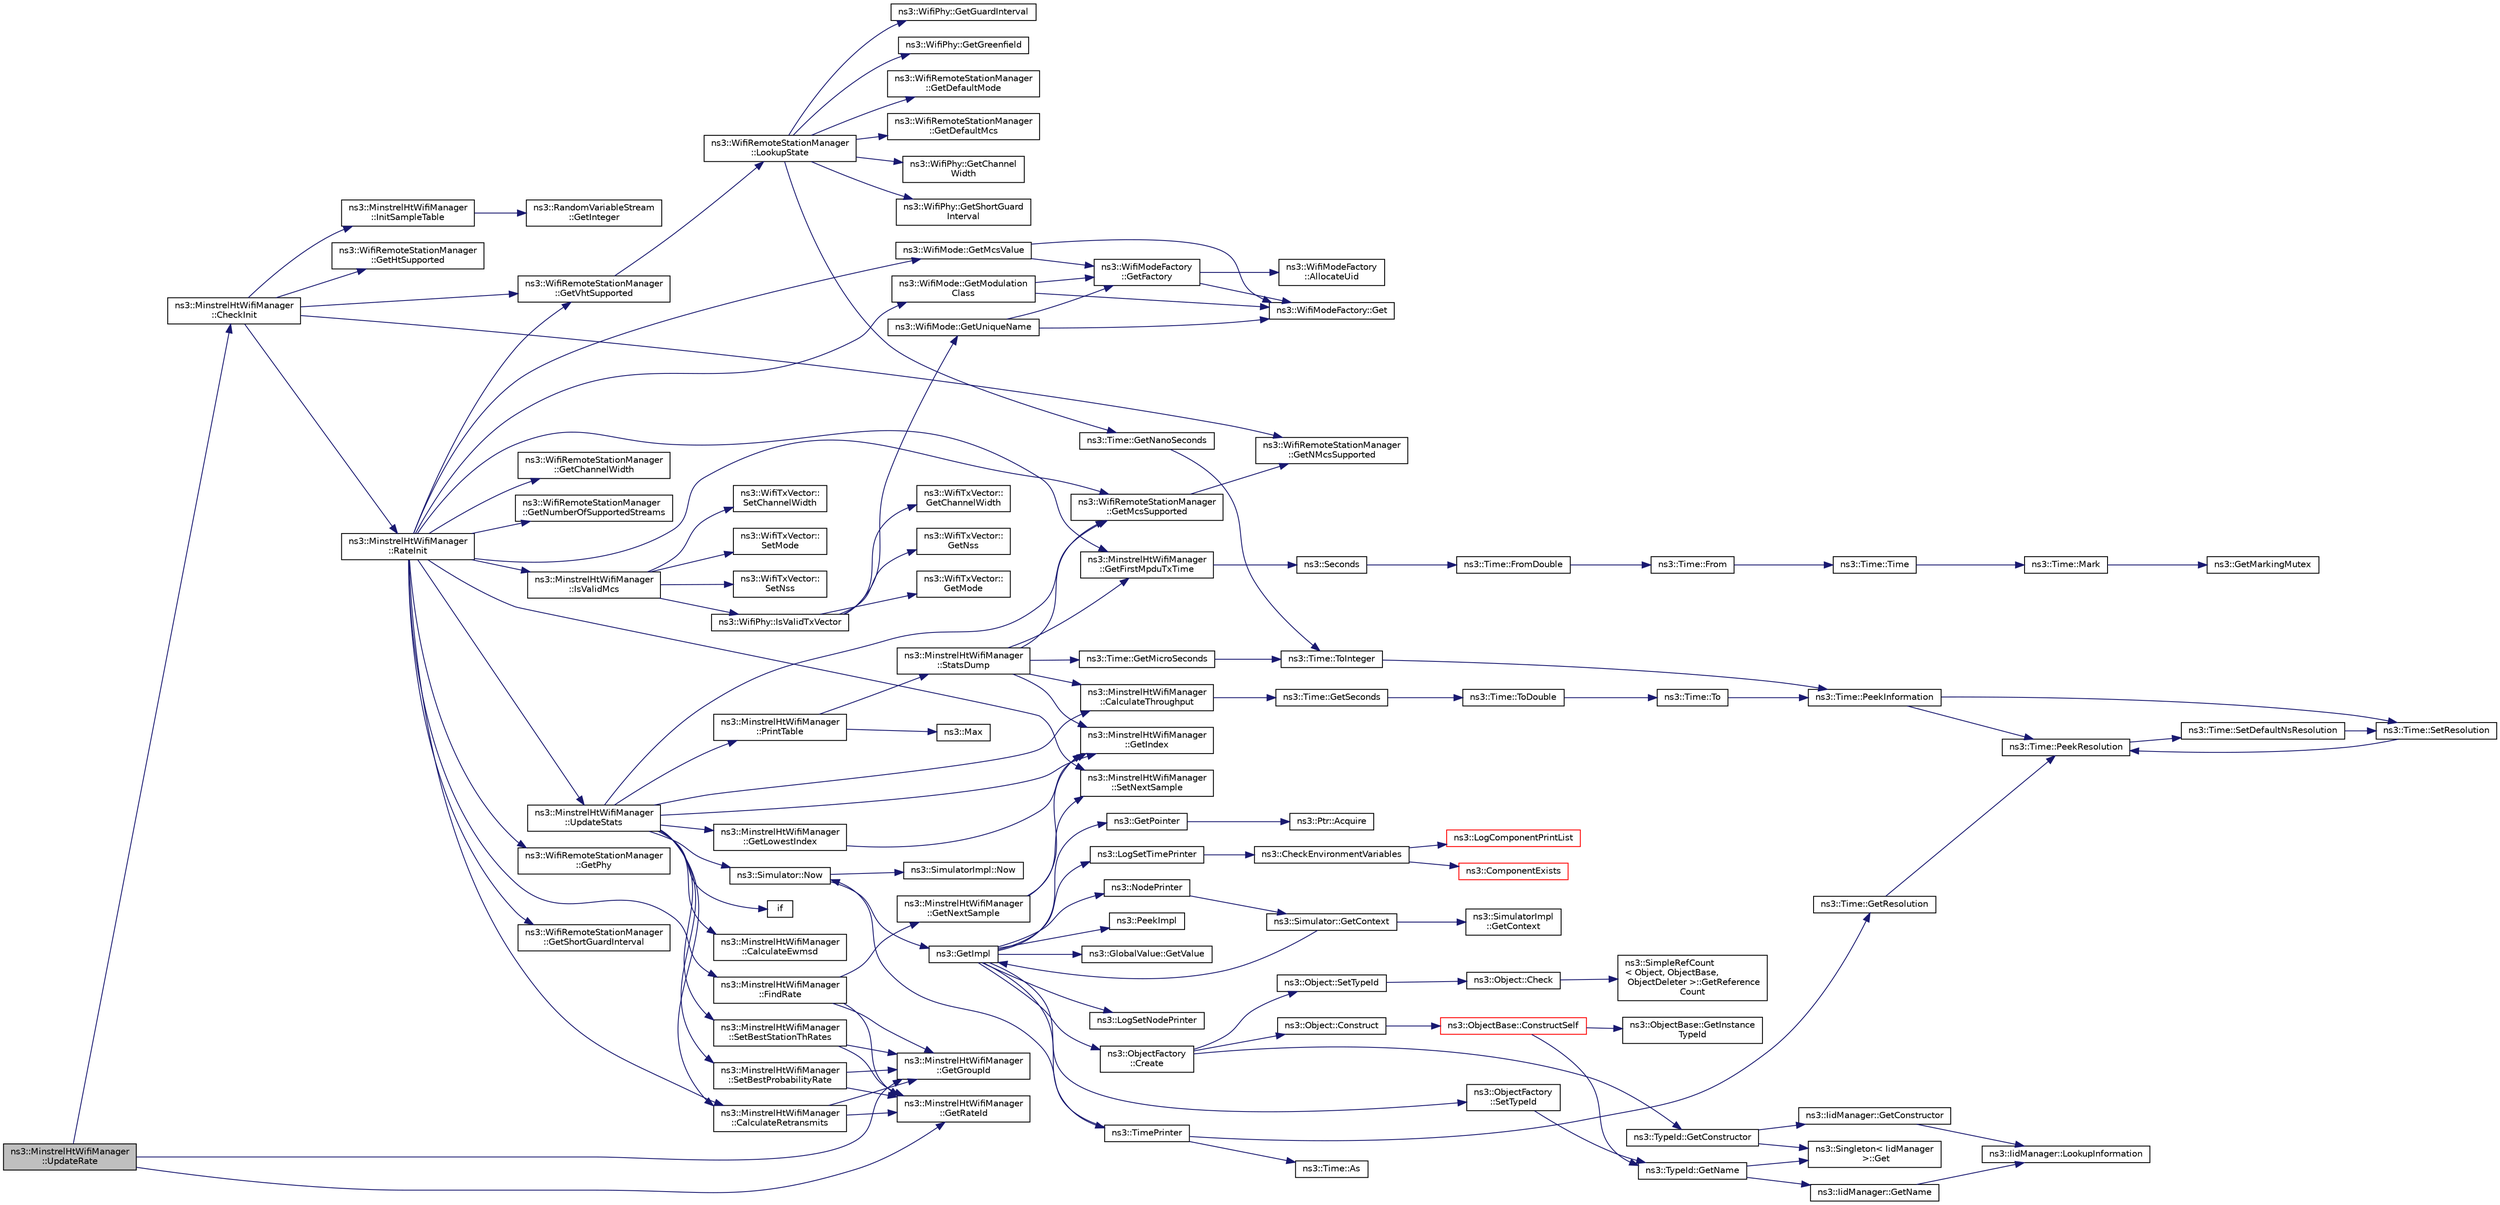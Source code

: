digraph "ns3::MinstrelHtWifiManager::UpdateRate"
{
  edge [fontname="Helvetica",fontsize="10",labelfontname="Helvetica",labelfontsize="10"];
  node [fontname="Helvetica",fontsize="10",shape=record];
  rankdir="LR";
  Node1 [label="ns3::MinstrelHtWifiManager\l::UpdateRate",height=0.2,width=0.4,color="black", fillcolor="grey75", style="filled", fontcolor="black"];
  Node1 -> Node2 [color="midnightblue",fontsize="10",style="solid"];
  Node2 [label="ns3::MinstrelHtWifiManager\l::CheckInit",height=0.2,width=0.4,color="black", fillcolor="white", style="filled",URL="$dd/d09/classns3_1_1MinstrelHtWifiManager.html#a7f94804a34efa6121bdfd5d01ac34694"];
  Node2 -> Node3 [color="midnightblue",fontsize="10",style="solid"];
  Node3 [label="ns3::WifiRemoteStationManager\l::GetHtSupported",height=0.2,width=0.4,color="black", fillcolor="white", style="filled",URL="$d6/d65/classns3_1_1WifiRemoteStationManager.html#a84f0f86ec191bd3a00c531f1e9639f96"];
  Node2 -> Node4 [color="midnightblue",fontsize="10",style="solid"];
  Node4 [label="ns3::WifiRemoteStationManager\l::GetVhtSupported",height=0.2,width=0.4,color="black", fillcolor="white", style="filled",URL="$d6/d65/classns3_1_1WifiRemoteStationManager.html#aecf5ed3203b9b55cd831696a08daa5fe"];
  Node4 -> Node5 [color="midnightblue",fontsize="10",style="solid"];
  Node5 [label="ns3::WifiRemoteStationManager\l::LookupState",height=0.2,width=0.4,color="black", fillcolor="white", style="filled",URL="$d6/d65/classns3_1_1WifiRemoteStationManager.html#aa92633f587338f32789e9210c82c6815"];
  Node5 -> Node6 [color="midnightblue",fontsize="10",style="solid"];
  Node6 [label="ns3::WifiRemoteStationManager\l::GetDefaultMode",height=0.2,width=0.4,color="black", fillcolor="white", style="filled",URL="$d6/d65/classns3_1_1WifiRemoteStationManager.html#a54cc63cdbc8067b7f737be74a9e0081c"];
  Node5 -> Node7 [color="midnightblue",fontsize="10",style="solid"];
  Node7 [label="ns3::WifiRemoteStationManager\l::GetDefaultMcs",height=0.2,width=0.4,color="black", fillcolor="white", style="filled",URL="$d6/d65/classns3_1_1WifiRemoteStationManager.html#ac088d1a4943d51a3fa0a9fbf42fdf961"];
  Node5 -> Node8 [color="midnightblue",fontsize="10",style="solid"];
  Node8 [label="ns3::WifiPhy::GetChannel\lWidth",height=0.2,width=0.4,color="black", fillcolor="white", style="filled",URL="$d6/d5a/classns3_1_1WifiPhy.html#a4a5d5009b3b3308f2baeed42a2007189"];
  Node5 -> Node9 [color="midnightblue",fontsize="10",style="solid"];
  Node9 [label="ns3::WifiPhy::GetShortGuard\lInterval",height=0.2,width=0.4,color="black", fillcolor="white", style="filled",URL="$d6/d5a/classns3_1_1WifiPhy.html#ae907e448ace9df4d647c8f97bbec23fc"];
  Node5 -> Node10 [color="midnightblue",fontsize="10",style="solid"];
  Node10 [label="ns3::WifiPhy::GetGuardInterval",height=0.2,width=0.4,color="black", fillcolor="white", style="filled",URL="$d6/d5a/classns3_1_1WifiPhy.html#adb22fbf368dfbf0864f08319d8fcb86e"];
  Node5 -> Node11 [color="midnightblue",fontsize="10",style="solid"];
  Node11 [label="ns3::Time::GetNanoSeconds",height=0.2,width=0.4,color="black", fillcolor="white", style="filled",URL="$dc/d04/classns3_1_1Time.html#a2fdb7bf0e1f5cd93b6149cb37bbb7f08"];
  Node11 -> Node12 [color="midnightblue",fontsize="10",style="solid"];
  Node12 [label="ns3::Time::ToInteger",height=0.2,width=0.4,color="black", fillcolor="white", style="filled",URL="$dc/d04/classns3_1_1Time.html#a0c9c8fb9ec7222c7799c1081f14f6031"];
  Node12 -> Node13 [color="midnightblue",fontsize="10",style="solid"];
  Node13 [label="ns3::Time::PeekInformation",height=0.2,width=0.4,color="black", fillcolor="white", style="filled",URL="$dc/d04/classns3_1_1Time.html#a0b023c55c20582aa7c1781aacf128034"];
  Node13 -> Node14 [color="midnightblue",fontsize="10",style="solid"];
  Node14 [label="ns3::Time::PeekResolution",height=0.2,width=0.4,color="black", fillcolor="white", style="filled",URL="$dc/d04/classns3_1_1Time.html#a963e53522278fcbdf1ab9f7adbd0f5d6"];
  Node14 -> Node15 [color="midnightblue",fontsize="10",style="solid"];
  Node15 [label="ns3::Time::SetDefaultNsResolution",height=0.2,width=0.4,color="black", fillcolor="white", style="filled",URL="$dc/d04/classns3_1_1Time.html#a6a872e62f71dfa817fef2c549473d980"];
  Node15 -> Node16 [color="midnightblue",fontsize="10",style="solid"];
  Node16 [label="ns3::Time::SetResolution",height=0.2,width=0.4,color="black", fillcolor="white", style="filled",URL="$dc/d04/classns3_1_1Time.html#ac89165ba7715b66017a49c718f4aef09"];
  Node16 -> Node14 [color="midnightblue",fontsize="10",style="solid"];
  Node13 -> Node16 [color="midnightblue",fontsize="10",style="solid"];
  Node5 -> Node17 [color="midnightblue",fontsize="10",style="solid"];
  Node17 [label="ns3::WifiPhy::GetGreenfield",height=0.2,width=0.4,color="black", fillcolor="white", style="filled",URL="$d6/d5a/classns3_1_1WifiPhy.html#ad7d61a882a8bd1ece3bcb76eeb600d28"];
  Node2 -> Node18 [color="midnightblue",fontsize="10",style="solid"];
  Node18 [label="ns3::WifiRemoteStationManager\l::GetNMcsSupported",height=0.2,width=0.4,color="black", fillcolor="white", style="filled",URL="$d6/d65/classns3_1_1WifiRemoteStationManager.html#a3b4fd7e5c50dfe3270831ad38de180e9"];
  Node2 -> Node19 [color="midnightblue",fontsize="10",style="solid"];
  Node19 [label="ns3::MinstrelHtWifiManager\l::InitSampleTable",height=0.2,width=0.4,color="black", fillcolor="white", style="filled",URL="$dd/d09/classns3_1_1MinstrelHtWifiManager.html#a073d213169fe62c797ceb92ad999dcb0"];
  Node19 -> Node20 [color="midnightblue",fontsize="10",style="solid"];
  Node20 [label="ns3::RandomVariableStream\l::GetInteger",height=0.2,width=0.4,color="black", fillcolor="white", style="filled",URL="$dc/daa/classns3_1_1RandomVariableStream.html#a66cd94e6305ce7f000f1a9ff0fcb9aef",tooltip="Get the next random value as an integer drawn from the distribution. "];
  Node2 -> Node21 [color="midnightblue",fontsize="10",style="solid"];
  Node21 [label="ns3::MinstrelHtWifiManager\l::RateInit",height=0.2,width=0.4,color="black", fillcolor="white", style="filled",URL="$dd/d09/classns3_1_1MinstrelHtWifiManager.html#a3b59b889db624539c6d5af89fa5e9f74"];
  Node21 -> Node4 [color="midnightblue",fontsize="10",style="solid"];
  Node21 -> Node22 [color="midnightblue",fontsize="10",style="solid"];
  Node22 [label="ns3::WifiRemoteStationManager\l::GetShortGuardInterval",height=0.2,width=0.4,color="black", fillcolor="white", style="filled",URL="$d6/d65/classns3_1_1WifiRemoteStationManager.html#aa55f6cb04128c88710119c8289f1b17e"];
  Node21 -> Node23 [color="midnightblue",fontsize="10",style="solid"];
  Node23 [label="ns3::WifiRemoteStationManager\l::GetChannelWidth",height=0.2,width=0.4,color="black", fillcolor="white", style="filled",URL="$d6/d65/classns3_1_1WifiRemoteStationManager.html#a918213c5b9fa629c4986f6d90521bbd4"];
  Node21 -> Node24 [color="midnightblue",fontsize="10",style="solid"];
  Node24 [label="ns3::WifiRemoteStationManager\l::GetNumberOfSupportedStreams",height=0.2,width=0.4,color="black", fillcolor="white", style="filled",URL="$d6/d65/classns3_1_1WifiRemoteStationManager.html#a5b08585f67c512242a2f3a53eeedade3"];
  Node21 -> Node25 [color="midnightblue",fontsize="10",style="solid"];
  Node25 [label="ns3::WifiRemoteStationManager\l::GetMcsSupported",height=0.2,width=0.4,color="black", fillcolor="white", style="filled",URL="$d6/d65/classns3_1_1WifiRemoteStationManager.html#af21ecff608cea2837c1af9385bbe6e4e"];
  Node25 -> Node18 [color="midnightblue",fontsize="10",style="solid"];
  Node21 -> Node26 [color="midnightblue",fontsize="10",style="solid"];
  Node26 [label="ns3::WifiMode::GetMcsValue",height=0.2,width=0.4,color="black", fillcolor="white", style="filled",URL="$d5/d56/classns3_1_1WifiMode.html#acd40f9e0edfc1e2c4462bd016a08f160"];
  Node26 -> Node27 [color="midnightblue",fontsize="10",style="solid"];
  Node27 [label="ns3::WifiModeFactory\l::GetFactory",height=0.2,width=0.4,color="black", fillcolor="white", style="filled",URL="$d2/dcd/classns3_1_1WifiModeFactory.html#a9c6f695d733355dee8d74bd1709868fc"];
  Node27 -> Node28 [color="midnightblue",fontsize="10",style="solid"];
  Node28 [label="ns3::WifiModeFactory\l::AllocateUid",height=0.2,width=0.4,color="black", fillcolor="white", style="filled",URL="$d2/dcd/classns3_1_1WifiModeFactory.html#a89a9c38617bd3f7be4a8919ce9675996"];
  Node27 -> Node29 [color="midnightblue",fontsize="10",style="solid"];
  Node29 [label="ns3::WifiModeFactory::Get",height=0.2,width=0.4,color="black", fillcolor="white", style="filled",URL="$d2/dcd/classns3_1_1WifiModeFactory.html#a3086868810ff4347e31c63027726f544"];
  Node26 -> Node29 [color="midnightblue",fontsize="10",style="solid"];
  Node21 -> Node30 [color="midnightblue",fontsize="10",style="solid"];
  Node30 [label="ns3::WifiMode::GetModulation\lClass",height=0.2,width=0.4,color="black", fillcolor="white", style="filled",URL="$d5/d56/classns3_1_1WifiMode.html#a7941cd2a0bc8d2ba68ba6a12c7e2c42a"];
  Node30 -> Node27 [color="midnightblue",fontsize="10",style="solid"];
  Node30 -> Node29 [color="midnightblue",fontsize="10",style="solid"];
  Node21 -> Node31 [color="midnightblue",fontsize="10",style="solid"];
  Node31 [label="ns3::MinstrelHtWifiManager\l::IsValidMcs",height=0.2,width=0.4,color="black", fillcolor="white", style="filled",URL="$dd/d09/classns3_1_1MinstrelHtWifiManager.html#a6e96fca0f8a7295e41cdbeea9d7dae32",tooltip="Check the validity of a combination of number of streams, chWidth and mode. "];
  Node31 -> Node32 [color="midnightblue",fontsize="10",style="solid"];
  Node32 [label="ns3::WifiTxVector::\lSetNss",height=0.2,width=0.4,color="black", fillcolor="white", style="filled",URL="$d0/d58/classns3_1_1WifiTxVector.html#af6b333491a8b20c064d8d1ad35381194"];
  Node31 -> Node33 [color="midnightblue",fontsize="10",style="solid"];
  Node33 [label="ns3::WifiTxVector::\lSetChannelWidth",height=0.2,width=0.4,color="black", fillcolor="white", style="filled",URL="$d0/d58/classns3_1_1WifiTxVector.html#a0af265bb9df36ba4012847160a23741d"];
  Node31 -> Node34 [color="midnightblue",fontsize="10",style="solid"];
  Node34 [label="ns3::WifiTxVector::\lSetMode",height=0.2,width=0.4,color="black", fillcolor="white", style="filled",URL="$d0/d58/classns3_1_1WifiTxVector.html#af39f17fec348c22f8c963bcb6bb5fc53"];
  Node31 -> Node35 [color="midnightblue",fontsize="10",style="solid"];
  Node35 [label="ns3::WifiPhy::IsValidTxVector",height=0.2,width=0.4,color="black", fillcolor="white", style="filled",URL="$d6/d5a/classns3_1_1WifiPhy.html#a2df962f7fd9468b514ea16d5fbed97f6"];
  Node35 -> Node36 [color="midnightblue",fontsize="10",style="solid"];
  Node36 [label="ns3::WifiTxVector::\lGetChannelWidth",height=0.2,width=0.4,color="black", fillcolor="white", style="filled",URL="$d0/d58/classns3_1_1WifiTxVector.html#a1f8bfa51778a3e217581eb665f059564"];
  Node35 -> Node37 [color="midnightblue",fontsize="10",style="solid"];
  Node37 [label="ns3::WifiTxVector::\lGetNss",height=0.2,width=0.4,color="black", fillcolor="white", style="filled",URL="$d0/d58/classns3_1_1WifiTxVector.html#aa710c8455a710574b0c297d9ffdee004"];
  Node35 -> Node38 [color="midnightblue",fontsize="10",style="solid"];
  Node38 [label="ns3::WifiTxVector::\lGetMode",height=0.2,width=0.4,color="black", fillcolor="white", style="filled",URL="$d0/d58/classns3_1_1WifiTxVector.html#a497b1f11cad4b8b26251dfa07c9ad1d6"];
  Node35 -> Node39 [color="midnightblue",fontsize="10",style="solid"];
  Node39 [label="ns3::WifiMode::GetUniqueName",height=0.2,width=0.4,color="black", fillcolor="white", style="filled",URL="$d5/d56/classns3_1_1WifiMode.html#a18e0a33034f484d3ca8c0497d3ea1dc7"];
  Node39 -> Node27 [color="midnightblue",fontsize="10",style="solid"];
  Node39 -> Node29 [color="midnightblue",fontsize="10",style="solid"];
  Node21 -> Node40 [color="midnightblue",fontsize="10",style="solid"];
  Node40 [label="ns3::WifiRemoteStationManager\l::GetPhy",height=0.2,width=0.4,color="black", fillcolor="white", style="filled",URL="$d6/d65/classns3_1_1WifiRemoteStationManager.html#ab92b49cf78e0b72a51f5d13a1f15e242"];
  Node21 -> Node41 [color="midnightblue",fontsize="10",style="solid"];
  Node41 [label="ns3::MinstrelHtWifiManager\l::GetFirstMpduTxTime",height=0.2,width=0.4,color="black", fillcolor="white", style="filled",URL="$dd/d09/classns3_1_1MinstrelHtWifiManager.html#a53308ad39a550d0972aad572b3566ec5",tooltip="Obtain the TXtime saved in the group information. "];
  Node41 -> Node42 [color="midnightblue",fontsize="10",style="solid"];
  Node42 [label="ns3::Seconds",height=0.2,width=0.4,color="black", fillcolor="white", style="filled",URL="$d1/dec/group__timecivil.html#ga33c34b816f8ff6628e33d5c8e9713b9e"];
  Node42 -> Node43 [color="midnightblue",fontsize="10",style="solid"];
  Node43 [label="ns3::Time::FromDouble",height=0.2,width=0.4,color="black", fillcolor="white", style="filled",URL="$dc/d04/classns3_1_1Time.html#a60e845f4a74e62495b86356afe604cb4"];
  Node43 -> Node44 [color="midnightblue",fontsize="10",style="solid"];
  Node44 [label="ns3::Time::From",height=0.2,width=0.4,color="black", fillcolor="white", style="filled",URL="$dc/d04/classns3_1_1Time.html#a34e4acc13d0e08cc8cb9cd3b838b9baf"];
  Node44 -> Node45 [color="midnightblue",fontsize="10",style="solid"];
  Node45 [label="ns3::Time::Time",height=0.2,width=0.4,color="black", fillcolor="white", style="filled",URL="$dc/d04/classns3_1_1Time.html#a8a39dc1b8cbbd7fe6d940e492d1b925e"];
  Node45 -> Node46 [color="midnightblue",fontsize="10",style="solid"];
  Node46 [label="ns3::Time::Mark",height=0.2,width=0.4,color="black", fillcolor="white", style="filled",URL="$dc/d04/classns3_1_1Time.html#aa7eef2a1119c1c4855d99f1e83d44c54"];
  Node46 -> Node47 [color="midnightblue",fontsize="10",style="solid"];
  Node47 [label="ns3::GetMarkingMutex",height=0.2,width=0.4,color="black", fillcolor="white", style="filled",URL="$d7/d2e/namespacens3.html#ac4356aa982bd2ddb0f7ebbf94539919d"];
  Node21 -> Node48 [color="midnightblue",fontsize="10",style="solid"];
  Node48 [label="ns3::MinstrelHtWifiManager\l::CalculateRetransmits",height=0.2,width=0.4,color="black", fillcolor="white", style="filled",URL="$dd/d09/classns3_1_1MinstrelHtWifiManager.html#a01ece0b82fd4cefb27de6a8759bc9529"];
  Node48 -> Node49 [color="midnightblue",fontsize="10",style="solid"];
  Node49 [label="ns3::MinstrelHtWifiManager\l::GetGroupId",height=0.2,width=0.4,color="black", fillcolor="white", style="filled",URL="$dd/d09/classns3_1_1MinstrelHtWifiManager.html#a43157e6007b4b922043cb02a99ea6d1f"];
  Node48 -> Node50 [color="midnightblue",fontsize="10",style="solid"];
  Node50 [label="ns3::MinstrelHtWifiManager\l::GetRateId",height=0.2,width=0.4,color="black", fillcolor="white", style="filled",URL="$dd/d09/classns3_1_1MinstrelHtWifiManager.html#a6162341f1348bbe713d09642b09ac658",tooltip="Return the rateId inside a group, from the global index. "];
  Node21 -> Node51 [color="midnightblue",fontsize="10",style="solid"];
  Node51 [label="ns3::MinstrelHtWifiManager\l::SetNextSample",height=0.2,width=0.4,color="black", fillcolor="white", style="filled",URL="$dd/d09/classns3_1_1MinstrelHtWifiManager.html#a2c3213dddeb9e0917073482f732127ed",tooltip="Set the next sample from Sample Table. "];
  Node21 -> Node52 [color="midnightblue",fontsize="10",style="solid"];
  Node52 [label="ns3::MinstrelHtWifiManager\l::UpdateStats",height=0.2,width=0.4,color="black", fillcolor="white", style="filled",URL="$dd/d09/classns3_1_1MinstrelHtWifiManager.html#add9ba12485354ddfaae5a68a90469a92"];
  Node52 -> Node53 [color="midnightblue",fontsize="10",style="solid"];
  Node53 [label="ns3::Simulator::Now",height=0.2,width=0.4,color="black", fillcolor="white", style="filled",URL="$d7/deb/classns3_1_1Simulator.html#ac3178fa975b419f7875e7105be122800"];
  Node53 -> Node54 [color="midnightblue",fontsize="10",style="solid"];
  Node54 [label="ns3::GetImpl",height=0.2,width=0.4,color="black", fillcolor="white", style="filled",URL="$d4/d8b/group__simulator.html#ga42eb4eddad41528d4d99794a3dae3fd0",tooltip="Get the SimulatorImpl singleton. "];
  Node54 -> Node55 [color="midnightblue",fontsize="10",style="solid"];
  Node55 [label="ns3::PeekImpl",height=0.2,width=0.4,color="black", fillcolor="white", style="filled",URL="$d4/d8b/group__simulator.html#ga233c5c38de117e4e4a5a9cd168694792",tooltip="Get the static SimulatorImpl instance. "];
  Node54 -> Node56 [color="midnightblue",fontsize="10",style="solid"];
  Node56 [label="ns3::GlobalValue::GetValue",height=0.2,width=0.4,color="black", fillcolor="white", style="filled",URL="$dc/d02/classns3_1_1GlobalValue.html#aa33773cb952ba3c285a03ae2c4769b84"];
  Node54 -> Node57 [color="midnightblue",fontsize="10",style="solid"];
  Node57 [label="ns3::ObjectFactory\l::SetTypeId",height=0.2,width=0.4,color="black", fillcolor="white", style="filled",URL="$d5/d0d/classns3_1_1ObjectFactory.html#a77dcd099064038a1eb7a6b8251229ec3"];
  Node57 -> Node58 [color="midnightblue",fontsize="10",style="solid"];
  Node58 [label="ns3::TypeId::GetName",height=0.2,width=0.4,color="black", fillcolor="white", style="filled",URL="$d6/d11/classns3_1_1TypeId.html#aa3c41c79ae428b3cb396a9c6bb3ef314"];
  Node58 -> Node59 [color="midnightblue",fontsize="10",style="solid"];
  Node59 [label="ns3::Singleton\< IidManager\l \>::Get",height=0.2,width=0.4,color="black", fillcolor="white", style="filled",URL="$d8/d77/classns3_1_1Singleton.html#a80a2cd3c25a27ea72add7a9f7a141ffa"];
  Node58 -> Node60 [color="midnightblue",fontsize="10",style="solid"];
  Node60 [label="ns3::IidManager::GetName",height=0.2,width=0.4,color="black", fillcolor="white", style="filled",URL="$d4/d1c/classns3_1_1IidManager.html#a5d68d0f0f44594dcdec239dbdb5bf53c"];
  Node60 -> Node61 [color="midnightblue",fontsize="10",style="solid"];
  Node61 [label="ns3::IidManager::LookupInformation",height=0.2,width=0.4,color="black", fillcolor="white", style="filled",URL="$d4/d1c/classns3_1_1IidManager.html#a6b1f4ba2815dba27a377e8a8db2384cf"];
  Node54 -> Node62 [color="midnightblue",fontsize="10",style="solid"];
  Node62 [label="ns3::GetPointer",height=0.2,width=0.4,color="black", fillcolor="white", style="filled",URL="$d7/d2e/namespacens3.html#ab4e173cdfd43d17c1a40d5348510a670"];
  Node62 -> Node63 [color="midnightblue",fontsize="10",style="solid"];
  Node63 [label="ns3::Ptr::Acquire",height=0.2,width=0.4,color="black", fillcolor="white", style="filled",URL="$dc/d90/classns3_1_1Ptr.html#a9579b15e8c42dcdff5869d9d987562fb"];
  Node54 -> Node64 [color="midnightblue",fontsize="10",style="solid"];
  Node64 [label="ns3::ObjectFactory\l::Create",height=0.2,width=0.4,color="black", fillcolor="white", style="filled",URL="$d5/d0d/classns3_1_1ObjectFactory.html#a18152e93f0a6fe184ed7300cb31e9896"];
  Node64 -> Node65 [color="midnightblue",fontsize="10",style="solid"];
  Node65 [label="ns3::TypeId::GetConstructor",height=0.2,width=0.4,color="black", fillcolor="white", style="filled",URL="$d6/d11/classns3_1_1TypeId.html#ad9b0bc71ee7593a1ff23ff8d53938e95"];
  Node65 -> Node59 [color="midnightblue",fontsize="10",style="solid"];
  Node65 -> Node66 [color="midnightblue",fontsize="10",style="solid"];
  Node66 [label="ns3::IidManager::GetConstructor",height=0.2,width=0.4,color="black", fillcolor="white", style="filled",URL="$d4/d1c/classns3_1_1IidManager.html#ab10b30abe7efc5456b7930aab8638280"];
  Node66 -> Node61 [color="midnightblue",fontsize="10",style="solid"];
  Node64 -> Node67 [color="midnightblue",fontsize="10",style="solid"];
  Node67 [label="ns3::Object::SetTypeId",height=0.2,width=0.4,color="black", fillcolor="white", style="filled",URL="$d9/d77/classns3_1_1Object.html#a19b1ebd8ec8fe404845e665880a6c5ad"];
  Node67 -> Node68 [color="midnightblue",fontsize="10",style="solid"];
  Node68 [label="ns3::Object::Check",height=0.2,width=0.4,color="black", fillcolor="white", style="filled",URL="$d9/d77/classns3_1_1Object.html#a7e7f89fb0a81d0189cbcacee64b67e4e"];
  Node68 -> Node69 [color="midnightblue",fontsize="10",style="solid"];
  Node69 [label="ns3::SimpleRefCount\l\< Object, ObjectBase,\l ObjectDeleter \>::GetReference\lCount",height=0.2,width=0.4,color="black", fillcolor="white", style="filled",URL="$da/da1/classns3_1_1SimpleRefCount.html#a05378396c93bcc7d6bf78a9ee9ae9cca"];
  Node64 -> Node70 [color="midnightblue",fontsize="10",style="solid"];
  Node70 [label="ns3::Object::Construct",height=0.2,width=0.4,color="black", fillcolor="white", style="filled",URL="$d9/d77/classns3_1_1Object.html#a636e8411dc5228771f45c9b805d348fa"];
  Node70 -> Node71 [color="midnightblue",fontsize="10",style="solid"];
  Node71 [label="ns3::ObjectBase::ConstructSelf",height=0.2,width=0.4,color="red", fillcolor="white", style="filled",URL="$d2/dac/classns3_1_1ObjectBase.html#a5cda18dec6d0744cb652a3ed60056958"];
  Node71 -> Node72 [color="midnightblue",fontsize="10",style="solid"];
  Node72 [label="ns3::ObjectBase::GetInstance\lTypeId",height=0.2,width=0.4,color="black", fillcolor="white", style="filled",URL="$d2/dac/classns3_1_1ObjectBase.html#abe5b43a6f5b99a92a4c3122db31f06fb"];
  Node71 -> Node58 [color="midnightblue",fontsize="10",style="solid"];
  Node54 -> Node73 [color="midnightblue",fontsize="10",style="solid"];
  Node73 [label="ns3::LogSetTimePrinter",height=0.2,width=0.4,color="black", fillcolor="white", style="filled",URL="$d7/d2e/namespacens3.html#acf6a1749b3febc5a6a5b2b8620138d80"];
  Node73 -> Node74 [color="midnightblue",fontsize="10",style="solid"];
  Node74 [label="ns3::CheckEnvironmentVariables",height=0.2,width=0.4,color="black", fillcolor="white", style="filled",URL="$d8/dff/group__logging.html#gacdc0bdeb2d8a90089d4fb09c4b8569ff"];
  Node74 -> Node75 [color="midnightblue",fontsize="10",style="solid"];
  Node75 [label="ns3::ComponentExists",height=0.2,width=0.4,color="red", fillcolor="white", style="filled",URL="$d8/dff/group__logging.html#gaadcc698770aae684c54dbd1ef4e4b37a"];
  Node74 -> Node76 [color="midnightblue",fontsize="10",style="solid"];
  Node76 [label="ns3::LogComponentPrintList",height=0.2,width=0.4,color="red", fillcolor="white", style="filled",URL="$d7/d2e/namespacens3.html#a5252703c3f8260fd6dc609f1b276e57c"];
  Node54 -> Node77 [color="midnightblue",fontsize="10",style="solid"];
  Node77 [label="ns3::TimePrinter",height=0.2,width=0.4,color="black", fillcolor="white", style="filled",URL="$d8/dff/group__logging.html#gaaad3642e8247a056cd83001d805b0812"];
  Node77 -> Node78 [color="midnightblue",fontsize="10",style="solid"];
  Node78 [label="ns3::Time::GetResolution",height=0.2,width=0.4,color="black", fillcolor="white", style="filled",URL="$dc/d04/classns3_1_1Time.html#a1444f0f08b5e19f031157609e32fcf98"];
  Node78 -> Node14 [color="midnightblue",fontsize="10",style="solid"];
  Node77 -> Node53 [color="midnightblue",fontsize="10",style="solid"];
  Node77 -> Node79 [color="midnightblue",fontsize="10",style="solid"];
  Node79 [label="ns3::Time::As",height=0.2,width=0.4,color="black", fillcolor="white", style="filled",URL="$dc/d04/classns3_1_1Time.html#a0bb1110638ce9938248bd07865a328ab"];
  Node54 -> Node80 [color="midnightblue",fontsize="10",style="solid"];
  Node80 [label="ns3::LogSetNodePrinter",height=0.2,width=0.4,color="black", fillcolor="white", style="filled",URL="$d7/d2e/namespacens3.html#aa6e659ca357c8309352fa0f146793810"];
  Node54 -> Node81 [color="midnightblue",fontsize="10",style="solid"];
  Node81 [label="ns3::NodePrinter",height=0.2,width=0.4,color="black", fillcolor="white", style="filled",URL="$d8/dff/group__logging.html#gaaffbf70ff3766cd62b8bbd9b140d2a1b"];
  Node81 -> Node82 [color="midnightblue",fontsize="10",style="solid"];
  Node82 [label="ns3::Simulator::GetContext",height=0.2,width=0.4,color="black", fillcolor="white", style="filled",URL="$d7/deb/classns3_1_1Simulator.html#a8514b74ee2c42916b351b33c4a963bb0"];
  Node82 -> Node54 [color="midnightblue",fontsize="10",style="solid"];
  Node82 -> Node83 [color="midnightblue",fontsize="10",style="solid"];
  Node83 [label="ns3::SimulatorImpl\l::GetContext",height=0.2,width=0.4,color="black", fillcolor="white", style="filled",URL="$d2/d19/classns3_1_1SimulatorImpl.html#a8b66270c97766c0adb997e2535648557"];
  Node53 -> Node84 [color="midnightblue",fontsize="10",style="solid"];
  Node84 [label="ns3::SimulatorImpl::Now",height=0.2,width=0.4,color="black", fillcolor="white", style="filled",URL="$d2/d19/classns3_1_1SimulatorImpl.html#aa516c50060846adc6fd316e83ef0797c"];
  Node52 -> Node85 [color="midnightblue",fontsize="10",style="solid"];
  Node85 [label="ns3::MinstrelHtWifiManager\l::GetLowestIndex",height=0.2,width=0.4,color="black", fillcolor="white", style="filled",URL="$dd/d09/classns3_1_1MinstrelHtWifiManager.html#ae4e498be04ca255831cdf42d9ff24eec",tooltip="Returns the lowest global index of the rates supported by the station. "];
  Node85 -> Node86 [color="midnightblue",fontsize="10",style="solid"];
  Node86 [label="ns3::MinstrelHtWifiManager\l::GetIndex",height=0.2,width=0.4,color="black", fillcolor="white", style="filled",URL="$dd/d09/classns3_1_1MinstrelHtWifiManager.html#ac67b182c22710c919c3dd4de337aca79"];
  Node52 -> Node25 [color="midnightblue",fontsize="10",style="solid"];
  Node52 -> Node87 [color="midnightblue",fontsize="10",style="solid"];
  Node87 [label="if",height=0.2,width=0.4,color="black", fillcolor="white", style="filled",URL="$d8/d0e/loss__ITU1238_8m.html#a419d895abe1313c35fa353c93802647e"];
  Node52 -> Node88 [color="midnightblue",fontsize="10",style="solid"];
  Node88 [label="ns3::MinstrelHtWifiManager\l::CalculateEwmsd",height=0.2,width=0.4,color="black", fillcolor="white", style="filled",URL="$dd/d09/classns3_1_1MinstrelHtWifiManager.html#a68fa27a1e0e083f4d3f2e19db64c1d4e"];
  Node52 -> Node89 [color="midnightblue",fontsize="10",style="solid"];
  Node89 [label="ns3::MinstrelHtWifiManager\l::CalculateThroughput",height=0.2,width=0.4,color="black", fillcolor="white", style="filled",URL="$dd/d09/classns3_1_1MinstrelHtWifiManager.html#aedf901def4f23eac093a7da8f363170b"];
  Node89 -> Node90 [color="midnightblue",fontsize="10",style="solid"];
  Node90 [label="ns3::Time::GetSeconds",height=0.2,width=0.4,color="black", fillcolor="white", style="filled",URL="$dc/d04/classns3_1_1Time.html#a8f20d5c3b0902d7b4320982f340b57c8"];
  Node90 -> Node91 [color="midnightblue",fontsize="10",style="solid"];
  Node91 [label="ns3::Time::ToDouble",height=0.2,width=0.4,color="black", fillcolor="white", style="filled",URL="$dc/d04/classns3_1_1Time.html#a5fc320666cc3f9b379e64e9263e332b3"];
  Node91 -> Node92 [color="midnightblue",fontsize="10",style="solid"];
  Node92 [label="ns3::Time::To",height=0.2,width=0.4,color="black", fillcolor="white", style="filled",URL="$dc/d04/classns3_1_1Time.html#a04904d9cb915f816b62df3d4e65ce78c"];
  Node92 -> Node13 [color="midnightblue",fontsize="10",style="solid"];
  Node52 -> Node93 [color="midnightblue",fontsize="10",style="solid"];
  Node93 [label="ns3::MinstrelHtWifiManager\l::SetBestStationThRates",height=0.2,width=0.4,color="black", fillcolor="white", style="filled",URL="$dd/d09/classns3_1_1MinstrelHtWifiManager.html#a5c8fb23ad34518c1e1f2add75a3b7f4c"];
  Node93 -> Node49 [color="midnightblue",fontsize="10",style="solid"];
  Node93 -> Node50 [color="midnightblue",fontsize="10",style="solid"];
  Node52 -> Node86 [color="midnightblue",fontsize="10",style="solid"];
  Node52 -> Node94 [color="midnightblue",fontsize="10",style="solid"];
  Node94 [label="ns3::MinstrelHtWifiManager\l::SetBestProbabilityRate",height=0.2,width=0.4,color="black", fillcolor="white", style="filled",URL="$dd/d09/classns3_1_1MinstrelHtWifiManager.html#ac9995672834a1256d4203b6045f6b513"];
  Node94 -> Node49 [color="midnightblue",fontsize="10",style="solid"];
  Node94 -> Node50 [color="midnightblue",fontsize="10",style="solid"];
  Node52 -> Node48 [color="midnightblue",fontsize="10",style="solid"];
  Node52 -> Node95 [color="midnightblue",fontsize="10",style="solid"];
  Node95 [label="ns3::MinstrelHtWifiManager\l::PrintTable",height=0.2,width=0.4,color="black", fillcolor="white", style="filled",URL="$dd/d09/classns3_1_1MinstrelHtWifiManager.html#a434fb6aadb02a74cc097ba54b7b02cb3"];
  Node95 -> Node96 [color="midnightblue",fontsize="10",style="solid"];
  Node96 [label="ns3::MinstrelHtWifiManager\l::StatsDump",height=0.2,width=0.4,color="black", fillcolor="white", style="filled",URL="$dd/d09/classns3_1_1MinstrelHtWifiManager.html#a11ef14d90291b78f771eec0d1dad712f"];
  Node96 -> Node86 [color="midnightblue",fontsize="10",style="solid"];
  Node96 -> Node41 [color="midnightblue",fontsize="10",style="solid"];
  Node96 -> Node25 [color="midnightblue",fontsize="10",style="solid"];
  Node96 -> Node97 [color="midnightblue",fontsize="10",style="solid"];
  Node97 [label="ns3::Time::GetMicroSeconds",height=0.2,width=0.4,color="black", fillcolor="white", style="filled",URL="$dc/d04/classns3_1_1Time.html#a2542b9273c336da11fcaf54e8bc6e4c8"];
  Node97 -> Node12 [color="midnightblue",fontsize="10",style="solid"];
  Node96 -> Node89 [color="midnightblue",fontsize="10",style="solid"];
  Node95 -> Node98 [color="midnightblue",fontsize="10",style="solid"];
  Node98 [label="ns3::Max",height=0.2,width=0.4,color="black", fillcolor="white", style="filled",URL="$df/dc6/group__highprec.html#ga0d35bb9363c0da4cc2557158b95dbca0"];
  Node21 -> Node99 [color="midnightblue",fontsize="10",style="solid"];
  Node99 [label="ns3::MinstrelHtWifiManager\l::FindRate",height=0.2,width=0.4,color="black", fillcolor="white", style="filled",URL="$dd/d09/classns3_1_1MinstrelHtWifiManager.html#a06c5d6ae62e898a226ffd6cb0b448038"];
  Node99 -> Node100 [color="midnightblue",fontsize="10",style="solid"];
  Node100 [label="ns3::MinstrelHtWifiManager\l::GetNextSample",height=0.2,width=0.4,color="black", fillcolor="white", style="filled",URL="$dd/d09/classns3_1_1MinstrelHtWifiManager.html#a953e20a35850da21283123c92db93597",tooltip="Getting the next sample from Sample Table. "];
  Node100 -> Node86 [color="midnightblue",fontsize="10",style="solid"];
  Node100 -> Node51 [color="midnightblue",fontsize="10",style="solid"];
  Node99 -> Node49 [color="midnightblue",fontsize="10",style="solid"];
  Node99 -> Node50 [color="midnightblue",fontsize="10",style="solid"];
  Node1 -> Node50 [color="midnightblue",fontsize="10",style="solid"];
  Node1 -> Node49 [color="midnightblue",fontsize="10",style="solid"];
}
